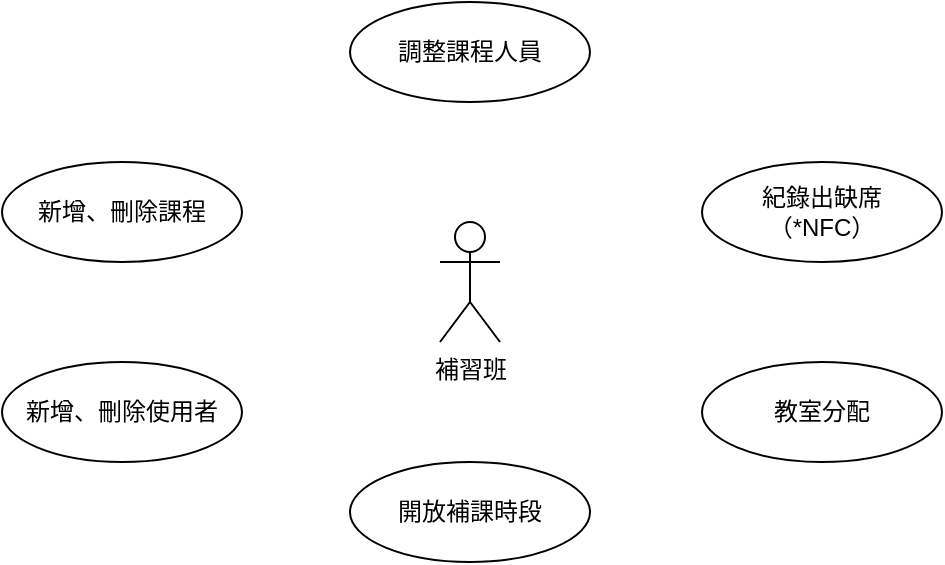 <mxfile version="13.8.1" type="github">
  <diagram id="KjAJDcUenq3D609lwIE-" name="Page-1">
    <mxGraphModel dx="881" dy="491" grid="1" gridSize="10" guides="1" tooltips="1" connect="1" arrows="1" fold="1" page="1" pageScale="1" pageWidth="827" pageHeight="1169" math="0" shadow="0">
      <root>
        <mxCell id="0" />
        <mxCell id="1" parent="0" />
        <mxCell id="bYV7ASIVTbc_70zCA1bl-1" value="補習班" style="shape=umlActor;verticalLabelPosition=bottom;verticalAlign=top;html=1;outlineConnect=0;" vertex="1" parent="1">
          <mxGeometry x="399" y="250" width="30" height="60" as="geometry" />
        </mxCell>
        <mxCell id="bYV7ASIVTbc_70zCA1bl-2" value="新增、刪除使用者" style="ellipse;whiteSpace=wrap;html=1;" vertex="1" parent="1">
          <mxGeometry x="180" y="320" width="120" height="50" as="geometry" />
        </mxCell>
        <mxCell id="bYV7ASIVTbc_70zCA1bl-3" value="新增、刪除課程" style="ellipse;whiteSpace=wrap;html=1;" vertex="1" parent="1">
          <mxGeometry x="180" y="220" width="120" height="50" as="geometry" />
        </mxCell>
        <mxCell id="bYV7ASIVTbc_70zCA1bl-4" value="調整課程人員" style="ellipse;whiteSpace=wrap;html=1;" vertex="1" parent="1">
          <mxGeometry x="354" y="140" width="120" height="50" as="geometry" />
        </mxCell>
        <mxCell id="bYV7ASIVTbc_70zCA1bl-5" value="紀錄出缺席&lt;br&gt;（*NFC）" style="ellipse;whiteSpace=wrap;html=1;" vertex="1" parent="1">
          <mxGeometry x="530" y="220" width="120" height="50" as="geometry" />
        </mxCell>
        <mxCell id="bYV7ASIVTbc_70zCA1bl-6" value="教室分配" style="ellipse;whiteSpace=wrap;html=1;" vertex="1" parent="1">
          <mxGeometry x="530" y="320" width="120" height="50" as="geometry" />
        </mxCell>
        <mxCell id="bYV7ASIVTbc_70zCA1bl-7" value="開放補課時段" style="ellipse;whiteSpace=wrap;html=1;" vertex="1" parent="1">
          <mxGeometry x="354" y="370" width="120" height="50" as="geometry" />
        </mxCell>
      </root>
    </mxGraphModel>
  </diagram>
</mxfile>

